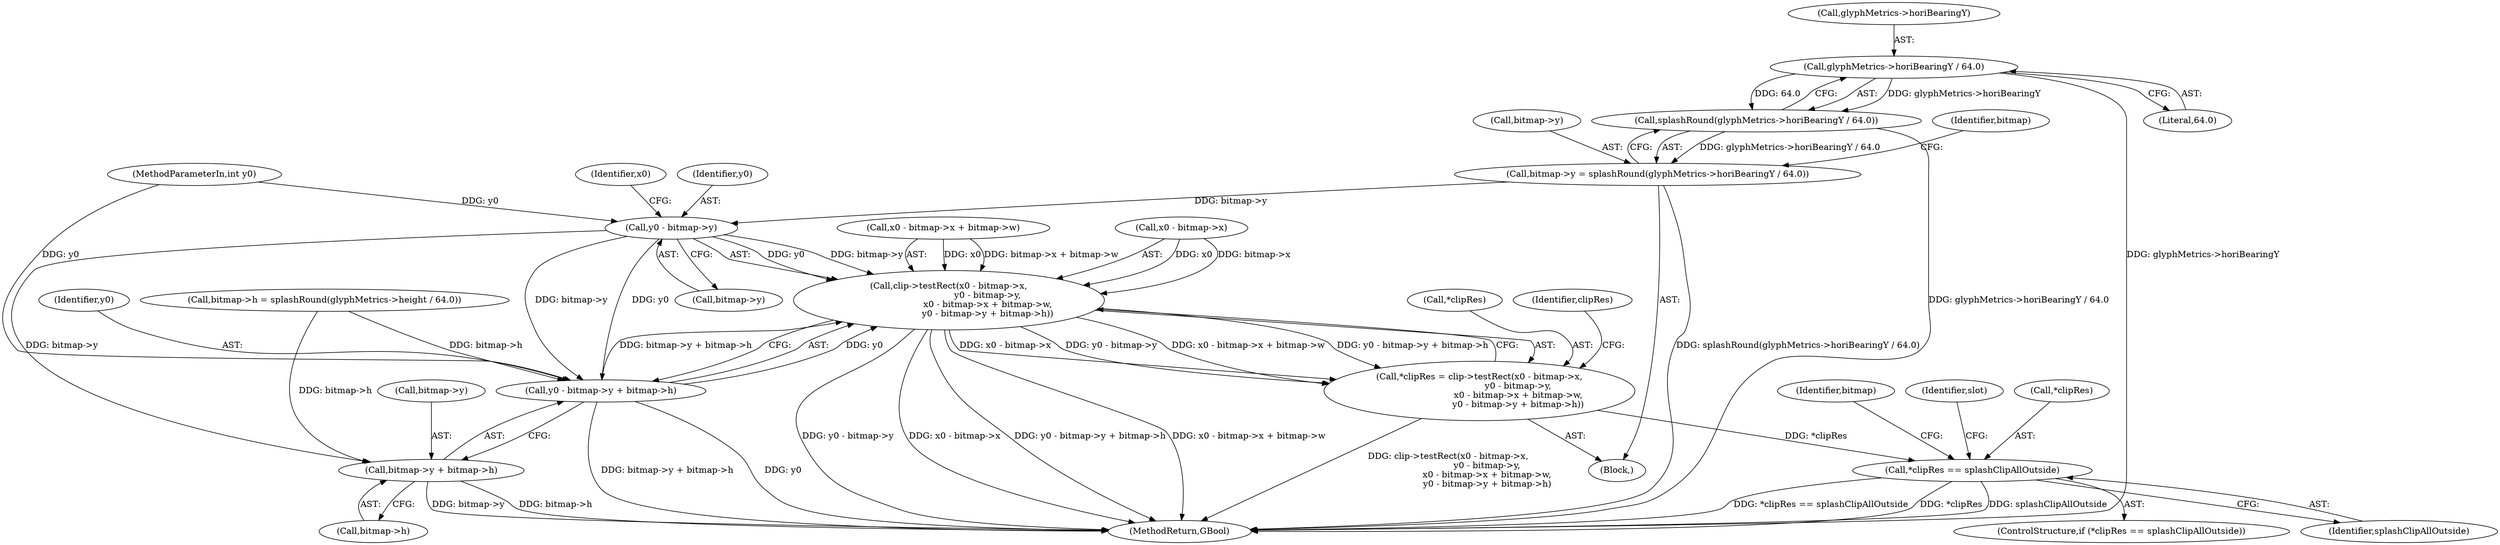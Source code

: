 digraph "0_poppler_9cf2325fb22f812b31858e519411f57747d39bd8_3@pointer" {
"1000243" [label="(Call,glyphMetrics->horiBearingY / 64.0)"];
"1000242" [label="(Call,splashRound(glyphMetrics->horiBearingY / 64.0))"];
"1000238" [label="(Call,bitmap->y = splashRound(glyphMetrics->horiBearingY / 64.0))"];
"1000277" [label="(Call,y0 - bitmap->y)"];
"1000271" [label="(Call,clip->testRect(x0 - bitmap->x,\n                            y0 - bitmap->y,\n                            x0 - bitmap->x + bitmap->w,\n                            y0 - bitmap->y + bitmap->h))"];
"1000268" [label="(Call,*clipRes = clip->testRect(x0 - bitmap->x,\n                            y0 - bitmap->y,\n                            x0 - bitmap->x + bitmap->w,\n                            y0 - bitmap->y + bitmap->h))"];
"1000301" [label="(Call,*clipRes == splashClipAllOutside)"];
"1000291" [label="(Call,y0 - bitmap->y + bitmap->h)"];
"1000293" [label="(Call,bitmap->y + bitmap->h)"];
"1000268" [label="(Call,*clipRes = clip->testRect(x0 - bitmap->x,\n                            y0 - bitmap->y,\n                            x0 - bitmap->x + bitmap->w,\n                            y0 - bitmap->y + bitmap->h))"];
"1000282" [label="(Call,x0 - bitmap->x + bitmap->w)"];
"1000269" [label="(Call,*clipRes)"];
"1000315" [label="(Identifier,slot)"];
"1000278" [label="(Identifier,y0)"];
"1000109" [label="(Block,)"];
"1000441" [label="(MethodReturn,GBool)"];
"1000302" [label="(Call,*clipRes)"];
"1000294" [label="(Call,bitmap->y)"];
"1000293" [label="(Call,bitmap->y + bitmap->h)"];
"1000301" [label="(Call,*clipRes == splashClipAllOutside)"];
"1000271" [label="(Call,clip->testRect(x0 - bitmap->x,\n                            y0 - bitmap->y,\n                            x0 - bitmap->x + bitmap->w,\n                            y0 - bitmap->y + bitmap->h))"];
"1000277" [label="(Call,y0 - bitmap->y)"];
"1000239" [label="(Call,bitmap->y)"];
"1000308" [label="(Identifier,bitmap)"];
"1000244" [label="(Call,glyphMetrics->horiBearingY)"];
"1000243" [label="(Call,glyphMetrics->horiBearingY / 64.0)"];
"1000272" [label="(Call,x0 - bitmap->x)"];
"1000242" [label="(Call,splashRound(glyphMetrics->horiBearingY / 64.0))"];
"1000250" [label="(Identifier,bitmap)"];
"1000238" [label="(Call,bitmap->y = splashRound(glyphMetrics->horiBearingY / 64.0))"];
"1000258" [label="(Call,bitmap->h = splashRound(glyphMetrics->height / 64.0))"];
"1000292" [label="(Identifier,y0)"];
"1000291" [label="(Call,y0 - bitmap->y + bitmap->h)"];
"1000106" [label="(MethodParameterIn,int y0)"];
"1000303" [label="(Identifier,clipRes)"];
"1000304" [label="(Identifier,splashClipAllOutside)"];
"1000247" [label="(Literal,64.0)"];
"1000283" [label="(Identifier,x0)"];
"1000297" [label="(Call,bitmap->h)"];
"1000279" [label="(Call,bitmap->y)"];
"1000300" [label="(ControlStructure,if (*clipRes == splashClipAllOutside))"];
"1000243" -> "1000242"  [label="AST: "];
"1000243" -> "1000247"  [label="CFG: "];
"1000244" -> "1000243"  [label="AST: "];
"1000247" -> "1000243"  [label="AST: "];
"1000242" -> "1000243"  [label="CFG: "];
"1000243" -> "1000441"  [label="DDG: glyphMetrics->horiBearingY"];
"1000243" -> "1000242"  [label="DDG: glyphMetrics->horiBearingY"];
"1000243" -> "1000242"  [label="DDG: 64.0"];
"1000242" -> "1000238"  [label="AST: "];
"1000238" -> "1000242"  [label="CFG: "];
"1000242" -> "1000441"  [label="DDG: glyphMetrics->horiBearingY / 64.0"];
"1000242" -> "1000238"  [label="DDG: glyphMetrics->horiBearingY / 64.0"];
"1000238" -> "1000109"  [label="AST: "];
"1000239" -> "1000238"  [label="AST: "];
"1000250" -> "1000238"  [label="CFG: "];
"1000238" -> "1000441"  [label="DDG: splashRound(glyphMetrics->horiBearingY / 64.0)"];
"1000238" -> "1000277"  [label="DDG: bitmap->y"];
"1000277" -> "1000271"  [label="AST: "];
"1000277" -> "1000279"  [label="CFG: "];
"1000278" -> "1000277"  [label="AST: "];
"1000279" -> "1000277"  [label="AST: "];
"1000283" -> "1000277"  [label="CFG: "];
"1000277" -> "1000271"  [label="DDG: y0"];
"1000277" -> "1000271"  [label="DDG: bitmap->y"];
"1000106" -> "1000277"  [label="DDG: y0"];
"1000277" -> "1000291"  [label="DDG: y0"];
"1000277" -> "1000291"  [label="DDG: bitmap->y"];
"1000277" -> "1000293"  [label="DDG: bitmap->y"];
"1000271" -> "1000268"  [label="AST: "];
"1000271" -> "1000291"  [label="CFG: "];
"1000272" -> "1000271"  [label="AST: "];
"1000282" -> "1000271"  [label="AST: "];
"1000291" -> "1000271"  [label="AST: "];
"1000268" -> "1000271"  [label="CFG: "];
"1000271" -> "1000441"  [label="DDG: y0 - bitmap->y + bitmap->h"];
"1000271" -> "1000441"  [label="DDG: x0 - bitmap->x + bitmap->w"];
"1000271" -> "1000441"  [label="DDG: y0 - bitmap->y"];
"1000271" -> "1000441"  [label="DDG: x0 - bitmap->x"];
"1000271" -> "1000268"  [label="DDG: x0 - bitmap->x"];
"1000271" -> "1000268"  [label="DDG: y0 - bitmap->y"];
"1000271" -> "1000268"  [label="DDG: x0 - bitmap->x + bitmap->w"];
"1000271" -> "1000268"  [label="DDG: y0 - bitmap->y + bitmap->h"];
"1000272" -> "1000271"  [label="DDG: x0"];
"1000272" -> "1000271"  [label="DDG: bitmap->x"];
"1000282" -> "1000271"  [label="DDG: x0"];
"1000282" -> "1000271"  [label="DDG: bitmap->x + bitmap->w"];
"1000291" -> "1000271"  [label="DDG: y0"];
"1000291" -> "1000271"  [label="DDG: bitmap->y + bitmap->h"];
"1000268" -> "1000109"  [label="AST: "];
"1000269" -> "1000268"  [label="AST: "];
"1000303" -> "1000268"  [label="CFG: "];
"1000268" -> "1000441"  [label="DDG: clip->testRect(x0 - bitmap->x,\n                            y0 - bitmap->y,\n                            x0 - bitmap->x + bitmap->w,\n                            y0 - bitmap->y + bitmap->h)"];
"1000268" -> "1000301"  [label="DDG: *clipRes"];
"1000301" -> "1000300"  [label="AST: "];
"1000301" -> "1000304"  [label="CFG: "];
"1000302" -> "1000301"  [label="AST: "];
"1000304" -> "1000301"  [label="AST: "];
"1000308" -> "1000301"  [label="CFG: "];
"1000315" -> "1000301"  [label="CFG: "];
"1000301" -> "1000441"  [label="DDG: splashClipAllOutside"];
"1000301" -> "1000441"  [label="DDG: *clipRes == splashClipAllOutside"];
"1000301" -> "1000441"  [label="DDG: *clipRes"];
"1000291" -> "1000293"  [label="CFG: "];
"1000292" -> "1000291"  [label="AST: "];
"1000293" -> "1000291"  [label="AST: "];
"1000291" -> "1000441"  [label="DDG: y0"];
"1000291" -> "1000441"  [label="DDG: bitmap->y + bitmap->h"];
"1000106" -> "1000291"  [label="DDG: y0"];
"1000258" -> "1000291"  [label="DDG: bitmap->h"];
"1000293" -> "1000297"  [label="CFG: "];
"1000294" -> "1000293"  [label="AST: "];
"1000297" -> "1000293"  [label="AST: "];
"1000293" -> "1000441"  [label="DDG: bitmap->y"];
"1000293" -> "1000441"  [label="DDG: bitmap->h"];
"1000258" -> "1000293"  [label="DDG: bitmap->h"];
}
